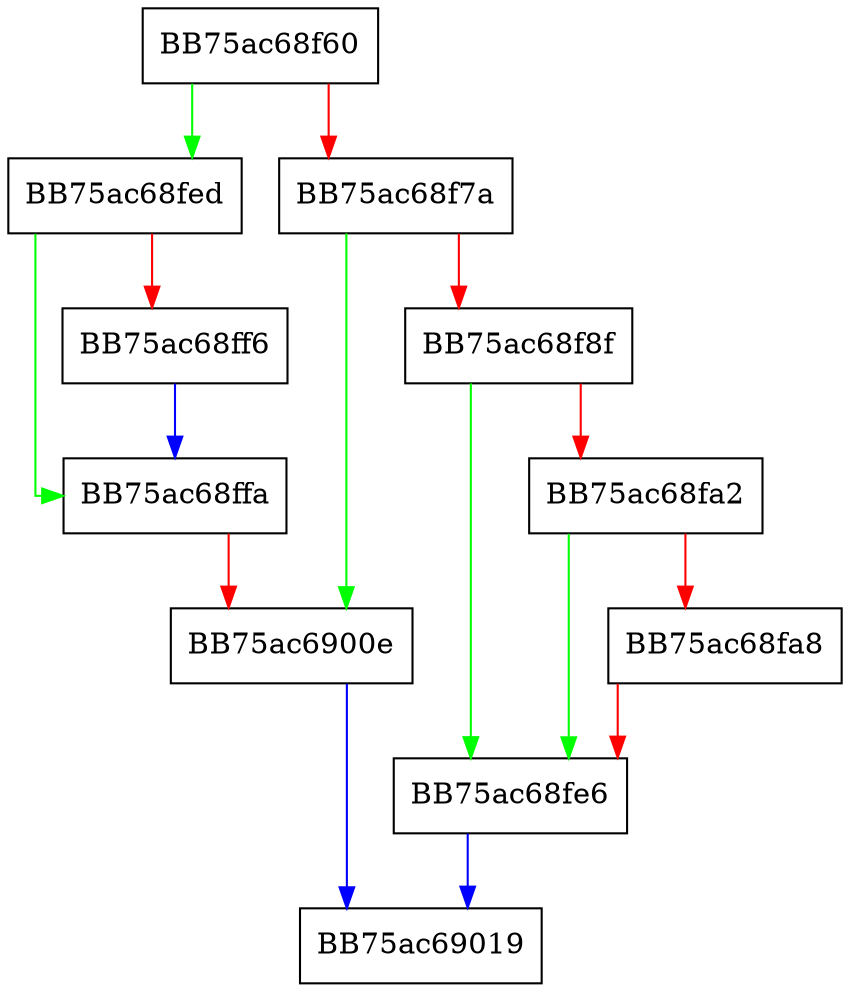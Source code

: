 digraph SetSize {
  node [shape="box"];
  graph [splines=ortho];
  BB75ac68f60 -> BB75ac68fed [color="green"];
  BB75ac68f60 -> BB75ac68f7a [color="red"];
  BB75ac68f7a -> BB75ac6900e [color="green"];
  BB75ac68f7a -> BB75ac68f8f [color="red"];
  BB75ac68f8f -> BB75ac68fe6 [color="green"];
  BB75ac68f8f -> BB75ac68fa2 [color="red"];
  BB75ac68fa2 -> BB75ac68fe6 [color="green"];
  BB75ac68fa2 -> BB75ac68fa8 [color="red"];
  BB75ac68fa8 -> BB75ac68fe6 [color="red"];
  BB75ac68fe6 -> BB75ac69019 [color="blue"];
  BB75ac68fed -> BB75ac68ffa [color="green"];
  BB75ac68fed -> BB75ac68ff6 [color="red"];
  BB75ac68ff6 -> BB75ac68ffa [color="blue"];
  BB75ac68ffa -> BB75ac6900e [color="red"];
  BB75ac6900e -> BB75ac69019 [color="blue"];
}